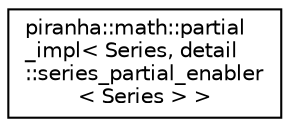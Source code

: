 digraph "Graphical Class Hierarchy"
{
  edge [fontname="Helvetica",fontsize="10",labelfontname="Helvetica",labelfontsize="10"];
  node [fontname="Helvetica",fontsize="10",shape=record];
  rankdir="LR";
  Node0 [label="piranha::math::partial\l_impl\< Series, detail\l::series_partial_enabler\l\< Series \> \>",height=0.2,width=0.4,color="black", fillcolor="white", style="filled",URL="$structpiranha_1_1math_1_1partial__impl_3_01_series_00_01detail_1_1series__partial__enabler_3_01_series_01_4_01_4.html",tooltip="Specialisation of the piranha::math::partial() functor for series types. "];
}
